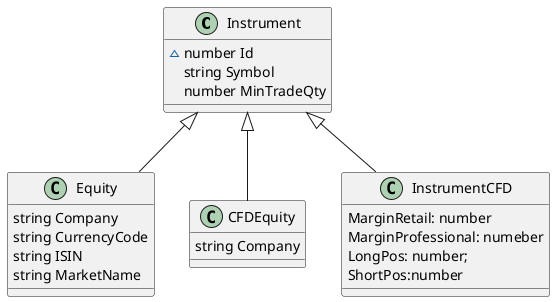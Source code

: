 ```puml
@startuml Stocks
class Instrument {
  ~number Id
  string Symbol
  number MinTradeQty
}

class Equity extends Instrument {
  string Company
  string CurrencyCode
  string ISIN
  string MarketName
}

class CFDEquity extends Instrument {
  string Company
}

class InstrumentCFD extends Instrument {
  MarginRetail: number
  MarginProfessional: numeber
  LongPos: number;
  ShortPos:number
}
@enduml
```